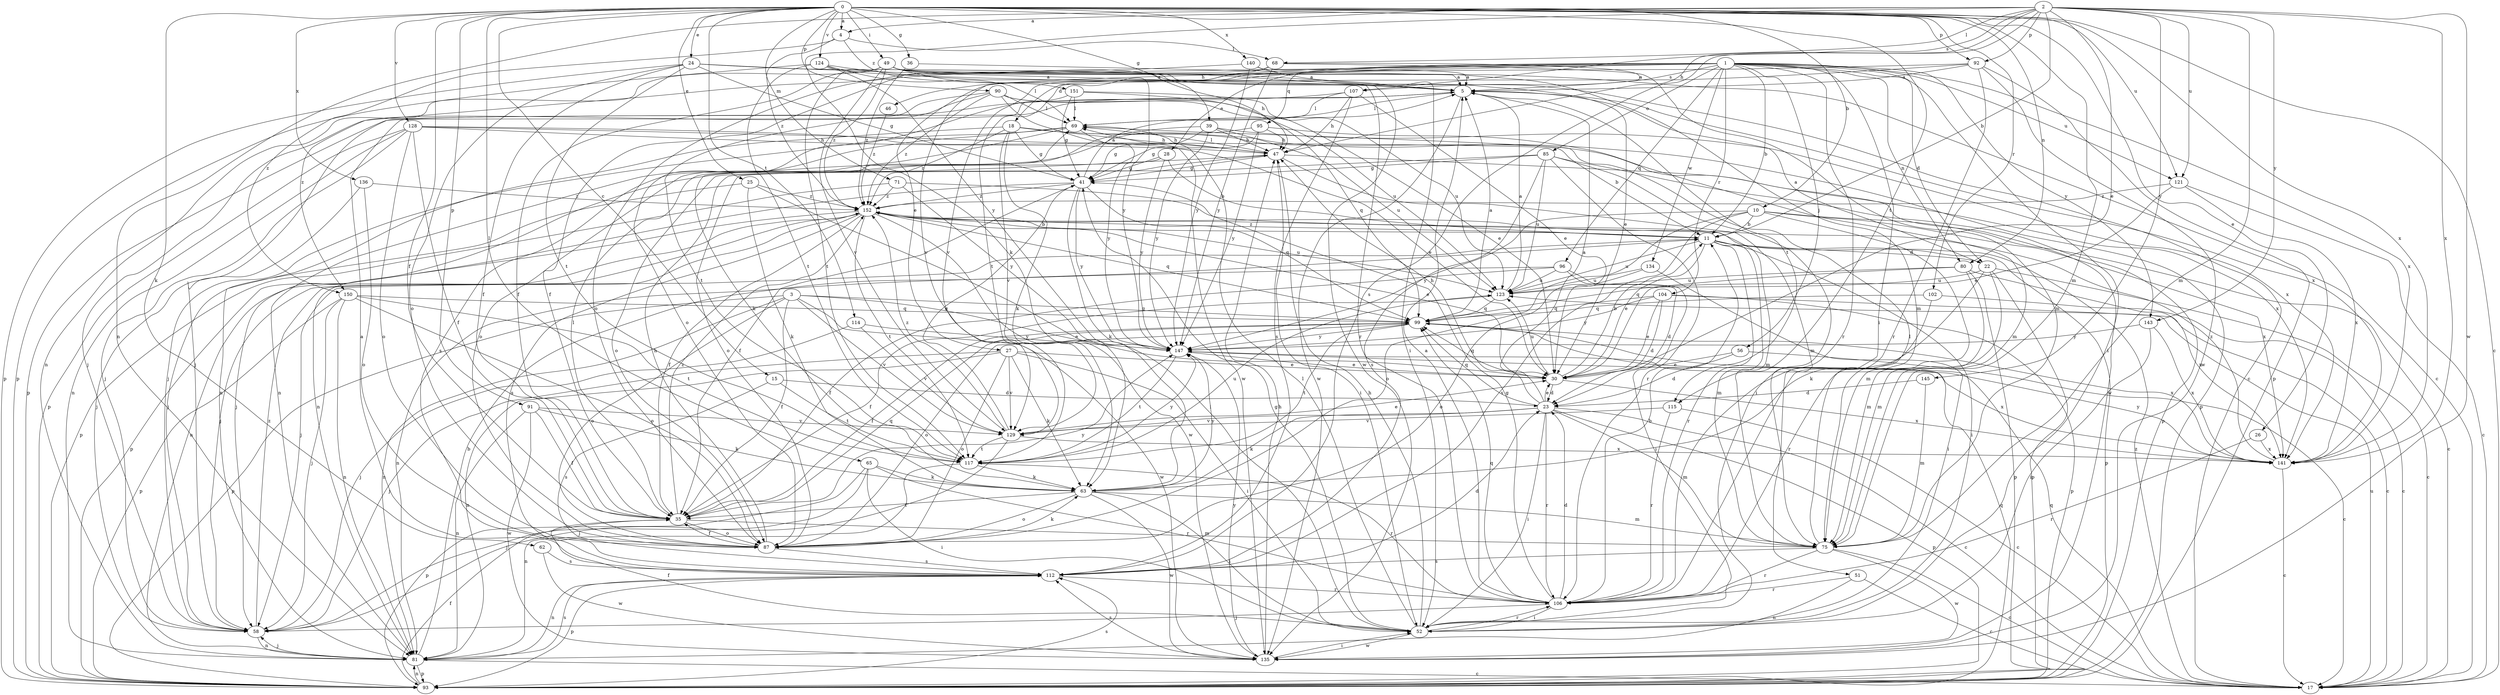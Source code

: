 strict digraph  {
0;
1;
2;
3;
4;
5;
10;
11;
15;
17;
18;
22;
23;
24;
25;
26;
27;
28;
30;
35;
36;
39;
41;
46;
47;
49;
51;
52;
56;
58;
62;
63;
65;
68;
69;
71;
75;
80;
81;
85;
87;
90;
91;
92;
93;
95;
96;
99;
102;
104;
106;
107;
112;
114;
115;
117;
121;
123;
124;
128;
129;
134;
135;
136;
140;
141;
143;
145;
147;
150;
151;
152;
0 -> 4  [label=a];
0 -> 10  [label=b];
0 -> 15  [label=c];
0 -> 17  [label=c];
0 -> 24  [label=e];
0 -> 25  [label=e];
0 -> 26  [label=e];
0 -> 35  [label=f];
0 -> 36  [label=g];
0 -> 39  [label=g];
0 -> 49  [label=i];
0 -> 62  [label=k];
0 -> 65  [label=l];
0 -> 71  [label=m];
0 -> 75  [label=m];
0 -> 80  [label=n];
0 -> 90  [label=p];
0 -> 91  [label=p];
0 -> 92  [label=p];
0 -> 102  [label=r];
0 -> 114  [label=t];
0 -> 115  [label=t];
0 -> 121  [label=u];
0 -> 124  [label=v];
0 -> 128  [label=v];
0 -> 136  [label=x];
0 -> 140  [label=x];
0 -> 141  [label=x];
1 -> 11  [label=b];
1 -> 18  [label=d];
1 -> 22  [label=d];
1 -> 27  [label=e];
1 -> 28  [label=e];
1 -> 46  [label=h];
1 -> 51  [label=i];
1 -> 52  [label=i];
1 -> 56  [label=j];
1 -> 80  [label=n];
1 -> 85  [label=o];
1 -> 95  [label=q];
1 -> 96  [label=q];
1 -> 104  [label=r];
1 -> 106  [label=r];
1 -> 107  [label=s];
1 -> 121  [label=u];
1 -> 134  [label=w];
1 -> 141  [label=x];
1 -> 143  [label=y];
1 -> 150  [label=z];
2 -> 4  [label=a];
2 -> 11  [label=b];
2 -> 30  [label=e];
2 -> 47  [label=h];
2 -> 63  [label=k];
2 -> 68  [label=l];
2 -> 75  [label=m];
2 -> 81  [label=n];
2 -> 92  [label=p];
2 -> 107  [label=s];
2 -> 112  [label=s];
2 -> 121  [label=u];
2 -> 135  [label=w];
2 -> 141  [label=x];
2 -> 143  [label=y];
2 -> 145  [label=y];
3 -> 30  [label=e];
3 -> 35  [label=f];
3 -> 81  [label=n];
3 -> 87  [label=o];
3 -> 93  [label=p];
3 -> 99  [label=q];
3 -> 129  [label=v];
3 -> 135  [label=w];
4 -> 68  [label=l];
4 -> 150  [label=z];
4 -> 151  [label=z];
4 -> 152  [label=z];
5 -> 69  [label=l];
5 -> 93  [label=p];
5 -> 115  [label=t];
5 -> 135  [label=w];
5 -> 141  [label=x];
10 -> 11  [label=b];
10 -> 17  [label=c];
10 -> 75  [label=m];
10 -> 87  [label=o];
10 -> 112  [label=s];
10 -> 141  [label=x];
10 -> 147  [label=y];
11 -> 22  [label=d];
11 -> 30  [label=e];
11 -> 52  [label=i];
11 -> 58  [label=j];
11 -> 75  [label=m];
11 -> 93  [label=p];
11 -> 106  [label=r];
11 -> 123  [label=u];
11 -> 152  [label=z];
15 -> 23  [label=d];
15 -> 112  [label=s];
15 -> 117  [label=t];
17 -> 99  [label=q];
17 -> 123  [label=u];
17 -> 152  [label=z];
18 -> 41  [label=g];
18 -> 47  [label=h];
18 -> 63  [label=k];
18 -> 81  [label=n];
18 -> 93  [label=p];
18 -> 129  [label=v];
18 -> 135  [label=w];
18 -> 152  [label=z];
22 -> 5  [label=a];
22 -> 17  [label=c];
22 -> 63  [label=k];
22 -> 75  [label=m];
22 -> 93  [label=p];
22 -> 123  [label=u];
23 -> 5  [label=a];
23 -> 17  [label=c];
23 -> 30  [label=e];
23 -> 47  [label=h];
23 -> 52  [label=i];
23 -> 63  [label=k];
23 -> 75  [label=m];
23 -> 93  [label=p];
23 -> 99  [label=q];
23 -> 106  [label=r];
23 -> 129  [label=v];
24 -> 5  [label=a];
24 -> 17  [label=c];
24 -> 30  [label=e];
24 -> 35  [label=f];
24 -> 41  [label=g];
24 -> 87  [label=o];
24 -> 93  [label=p];
24 -> 117  [label=t];
25 -> 52  [label=i];
25 -> 58  [label=j];
25 -> 63  [label=k];
25 -> 152  [label=z];
26 -> 106  [label=r];
26 -> 141  [label=x];
27 -> 30  [label=e];
27 -> 52  [label=i];
27 -> 58  [label=j];
27 -> 63  [label=k];
27 -> 81  [label=n];
27 -> 87  [label=o];
27 -> 129  [label=v];
28 -> 11  [label=b];
28 -> 41  [label=g];
28 -> 81  [label=n];
28 -> 147  [label=y];
30 -> 11  [label=b];
30 -> 23  [label=d];
30 -> 99  [label=q];
30 -> 123  [label=u];
30 -> 141  [label=x];
35 -> 69  [label=l];
35 -> 75  [label=m];
35 -> 87  [label=o];
35 -> 99  [label=q];
35 -> 147  [label=y];
35 -> 152  [label=z];
36 -> 5  [label=a];
36 -> 152  [label=z];
39 -> 41  [label=g];
39 -> 47  [label=h];
39 -> 63  [label=k];
39 -> 123  [label=u];
39 -> 141  [label=x];
39 -> 147  [label=y];
41 -> 5  [label=a];
41 -> 35  [label=f];
41 -> 58  [label=j];
41 -> 63  [label=k];
41 -> 99  [label=q];
41 -> 147  [label=y];
41 -> 152  [label=z];
46 -> 152  [label=z];
47 -> 41  [label=g];
47 -> 52  [label=i];
47 -> 69  [label=l];
47 -> 75  [label=m];
47 -> 87  [label=o];
47 -> 141  [label=x];
49 -> 5  [label=a];
49 -> 17  [label=c];
49 -> 35  [label=f];
49 -> 47  [label=h];
49 -> 75  [label=m];
49 -> 81  [label=n];
49 -> 117  [label=t];
49 -> 129  [label=v];
49 -> 135  [label=w];
49 -> 147  [label=y];
49 -> 152  [label=z];
51 -> 17  [label=c];
51 -> 81  [label=n];
51 -> 106  [label=r];
52 -> 35  [label=f];
52 -> 41  [label=g];
52 -> 47  [label=h];
52 -> 69  [label=l];
52 -> 106  [label=r];
52 -> 135  [label=w];
56 -> 17  [label=c];
56 -> 23  [label=d];
56 -> 30  [label=e];
58 -> 81  [label=n];
58 -> 152  [label=z];
62 -> 112  [label=s];
62 -> 135  [label=w];
63 -> 35  [label=f];
63 -> 52  [label=i];
63 -> 75  [label=m];
63 -> 87  [label=o];
63 -> 135  [label=w];
63 -> 147  [label=y];
65 -> 52  [label=i];
65 -> 58  [label=j];
65 -> 63  [label=k];
65 -> 93  [label=p];
65 -> 106  [label=r];
68 -> 5  [label=a];
68 -> 35  [label=f];
68 -> 75  [label=m];
68 -> 129  [label=v];
68 -> 147  [label=y];
69 -> 47  [label=h];
69 -> 58  [label=j];
69 -> 87  [label=o];
69 -> 112  [label=s];
69 -> 147  [label=y];
71 -> 75  [label=m];
71 -> 93  [label=p];
71 -> 147  [label=y];
71 -> 152  [label=z];
75 -> 17  [label=c];
75 -> 69  [label=l];
75 -> 106  [label=r];
75 -> 112  [label=s];
75 -> 135  [label=w];
80 -> 75  [label=m];
80 -> 93  [label=p];
80 -> 99  [label=q];
80 -> 123  [label=u];
80 -> 141  [label=x];
81 -> 11  [label=b];
81 -> 17  [label=c];
81 -> 58  [label=j];
81 -> 93  [label=p];
81 -> 112  [label=s];
85 -> 41  [label=g];
85 -> 52  [label=i];
85 -> 87  [label=o];
85 -> 93  [label=p];
85 -> 106  [label=r];
85 -> 112  [label=s];
85 -> 123  [label=u];
87 -> 35  [label=f];
87 -> 47  [label=h];
87 -> 63  [label=k];
87 -> 112  [label=s];
90 -> 30  [label=e];
90 -> 58  [label=j];
90 -> 69  [label=l];
90 -> 117  [label=t];
90 -> 123  [label=u];
90 -> 135  [label=w];
90 -> 152  [label=z];
91 -> 35  [label=f];
91 -> 63  [label=k];
91 -> 81  [label=n];
91 -> 129  [label=v];
91 -> 135  [label=w];
92 -> 5  [label=a];
92 -> 93  [label=p];
92 -> 106  [label=r];
92 -> 117  [label=t];
92 -> 129  [label=v];
92 -> 135  [label=w];
93 -> 35  [label=f];
93 -> 81  [label=n];
93 -> 99  [label=q];
93 -> 112  [label=s];
95 -> 41  [label=g];
95 -> 47  [label=h];
95 -> 75  [label=m];
95 -> 81  [label=n];
95 -> 147  [label=y];
96 -> 23  [label=d];
96 -> 35  [label=f];
96 -> 52  [label=i];
96 -> 81  [label=n];
96 -> 123  [label=u];
99 -> 5  [label=a];
99 -> 35  [label=f];
99 -> 87  [label=o];
99 -> 117  [label=t];
99 -> 141  [label=x];
99 -> 147  [label=y];
102 -> 17  [label=c];
102 -> 99  [label=q];
102 -> 106  [label=r];
104 -> 17  [label=c];
104 -> 23  [label=d];
104 -> 30  [label=e];
104 -> 93  [label=p];
104 -> 99  [label=q];
104 -> 147  [label=y];
106 -> 5  [label=a];
106 -> 11  [label=b];
106 -> 23  [label=d];
106 -> 41  [label=g];
106 -> 52  [label=i];
106 -> 58  [label=j];
106 -> 99  [label=q];
107 -> 30  [label=e];
107 -> 47  [label=h];
107 -> 58  [label=j];
107 -> 69  [label=l];
107 -> 112  [label=s];
112 -> 5  [label=a];
112 -> 23  [label=d];
112 -> 81  [label=n];
112 -> 93  [label=p];
112 -> 106  [label=r];
114 -> 58  [label=j];
114 -> 129  [label=v];
114 -> 147  [label=y];
115 -> 17  [label=c];
115 -> 106  [label=r];
115 -> 129  [label=v];
117 -> 63  [label=k];
117 -> 81  [label=n];
117 -> 106  [label=r];
117 -> 123  [label=u];
117 -> 147  [label=y];
121 -> 17  [label=c];
121 -> 30  [label=e];
121 -> 141  [label=x];
121 -> 152  [label=z];
123 -> 5  [label=a];
123 -> 35  [label=f];
123 -> 99  [label=q];
124 -> 5  [label=a];
124 -> 69  [label=l];
124 -> 93  [label=p];
124 -> 106  [label=r];
124 -> 117  [label=t];
124 -> 147  [label=y];
128 -> 11  [label=b];
128 -> 30  [label=e];
128 -> 35  [label=f];
128 -> 47  [label=h];
128 -> 58  [label=j];
128 -> 81  [label=n];
128 -> 87  [label=o];
128 -> 93  [label=p];
129 -> 30  [label=e];
129 -> 41  [label=g];
129 -> 58  [label=j];
129 -> 117  [label=t];
129 -> 141  [label=x];
129 -> 152  [label=z];
134 -> 52  [label=i];
134 -> 87  [label=o];
134 -> 123  [label=u];
135 -> 47  [label=h];
135 -> 52  [label=i];
135 -> 112  [label=s];
135 -> 147  [label=y];
136 -> 58  [label=j];
136 -> 87  [label=o];
136 -> 152  [label=z];
140 -> 5  [label=a];
140 -> 52  [label=i];
140 -> 87  [label=o];
140 -> 147  [label=y];
141 -> 17  [label=c];
141 -> 147  [label=y];
141 -> 152  [label=z];
143 -> 52  [label=i];
143 -> 141  [label=x];
143 -> 147  [label=y];
145 -> 23  [label=d];
145 -> 75  [label=m];
147 -> 30  [label=e];
147 -> 117  [label=t];
147 -> 141  [label=x];
150 -> 58  [label=j];
150 -> 81  [label=n];
150 -> 87  [label=o];
150 -> 93  [label=p];
150 -> 99  [label=q];
150 -> 117  [label=t];
151 -> 41  [label=g];
151 -> 69  [label=l];
151 -> 87  [label=o];
151 -> 99  [label=q];
151 -> 123  [label=u];
152 -> 11  [label=b];
152 -> 30  [label=e];
152 -> 35  [label=f];
152 -> 58  [label=j];
152 -> 81  [label=n];
152 -> 93  [label=p];
152 -> 99  [label=q];
152 -> 112  [label=s];
152 -> 117  [label=t];
152 -> 123  [label=u];
152 -> 135  [label=w];
}
